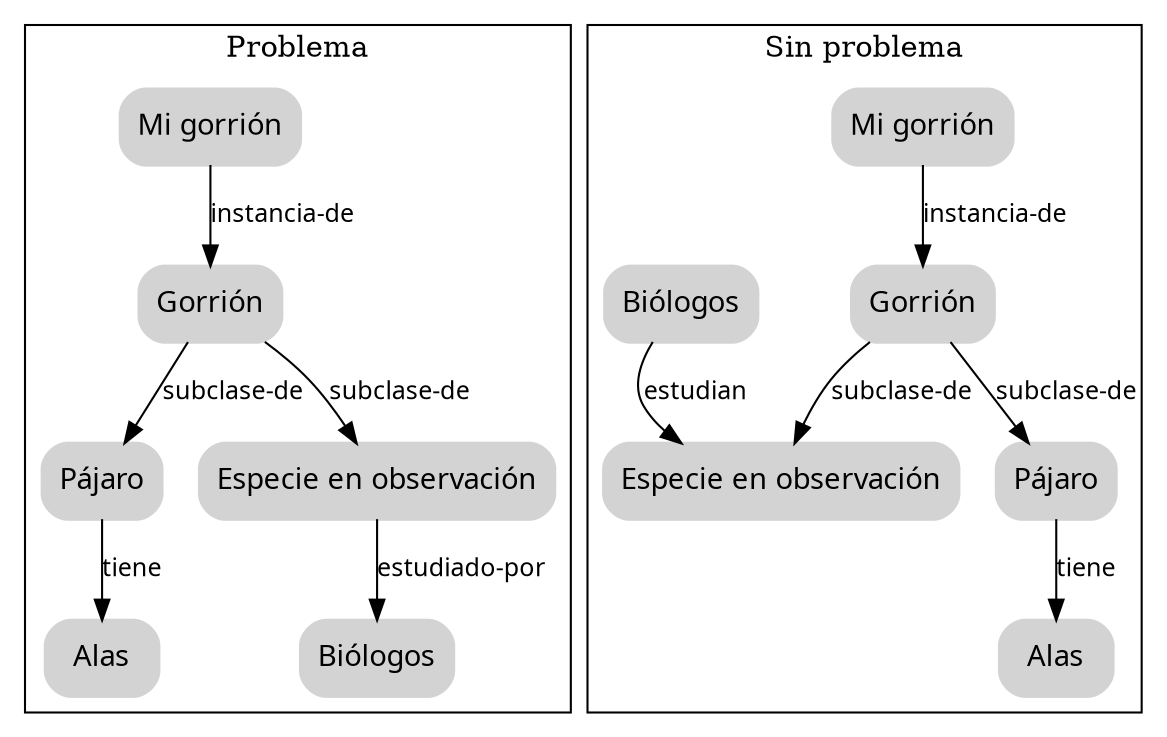 digraph ejemplo {
node  [style="rounded,filled,bold", shape=box, fontname="Nimbus", color="lightgray"];
edge  [fontname="Nimbus" weight=2, fontsize=12]

subgraph cluster_1 {
g -> A [ label = "instancia-de" ];
A -> B [ label = "subclase-de"];
B -> C [ label = "tiene"];
A -> D [ label = "subclase-de"];
D -> E [ label = "estudiado-por"];
label = "Problema"
}

subgraph cluster_2 {
h -> F [ label = "instancia-de"];
F -> G [ label = "subclase-de"];
G -> H [ label = "tiene"];
F -> I [ label = "subclase-de"];
J -> I [ label = "estudian"];
label = "Sin problema"
}

A [label="Gorrión"];
B [label="Pájaro"];
C [label="Alas"];
D [label="Especie en observación"];
E [label="Biólogos"];
g [label="Mi gorrión"];

F [label="Gorrión"];
G [label="Pájaro"];
H [label="Alas"];
I [label="Especie en observación"];
J [label="Biólogos"];
h [label="Mi gorrión"];

}
